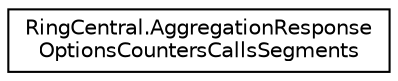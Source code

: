 digraph "Graphical Class Hierarchy"
{
 // LATEX_PDF_SIZE
  edge [fontname="Helvetica",fontsize="10",labelfontname="Helvetica",labelfontsize="10"];
  node [fontname="Helvetica",fontsize="10",shape=record];
  rankdir="LR";
  Node0 [label="RingCentral.AggregationResponse\lOptionsCountersCallsSegments",height=0.2,width=0.4,color="black", fillcolor="white", style="filled",URL="$classRingCentral_1_1AggregationResponseOptionsCountersCallsSegments.html",tooltip=" "];
}
